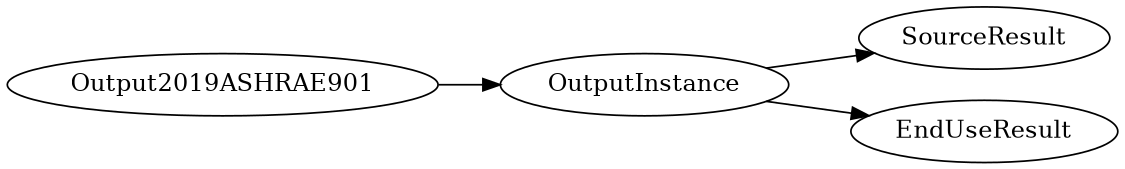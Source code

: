 digraph G {
    size="7.5, 20";
    rankdir=LR;
  Output2019ASHRAE901 -> OutputInstance
  OutputInstance -> SourceResult
  OutputInstance -> EndUseResult
}
